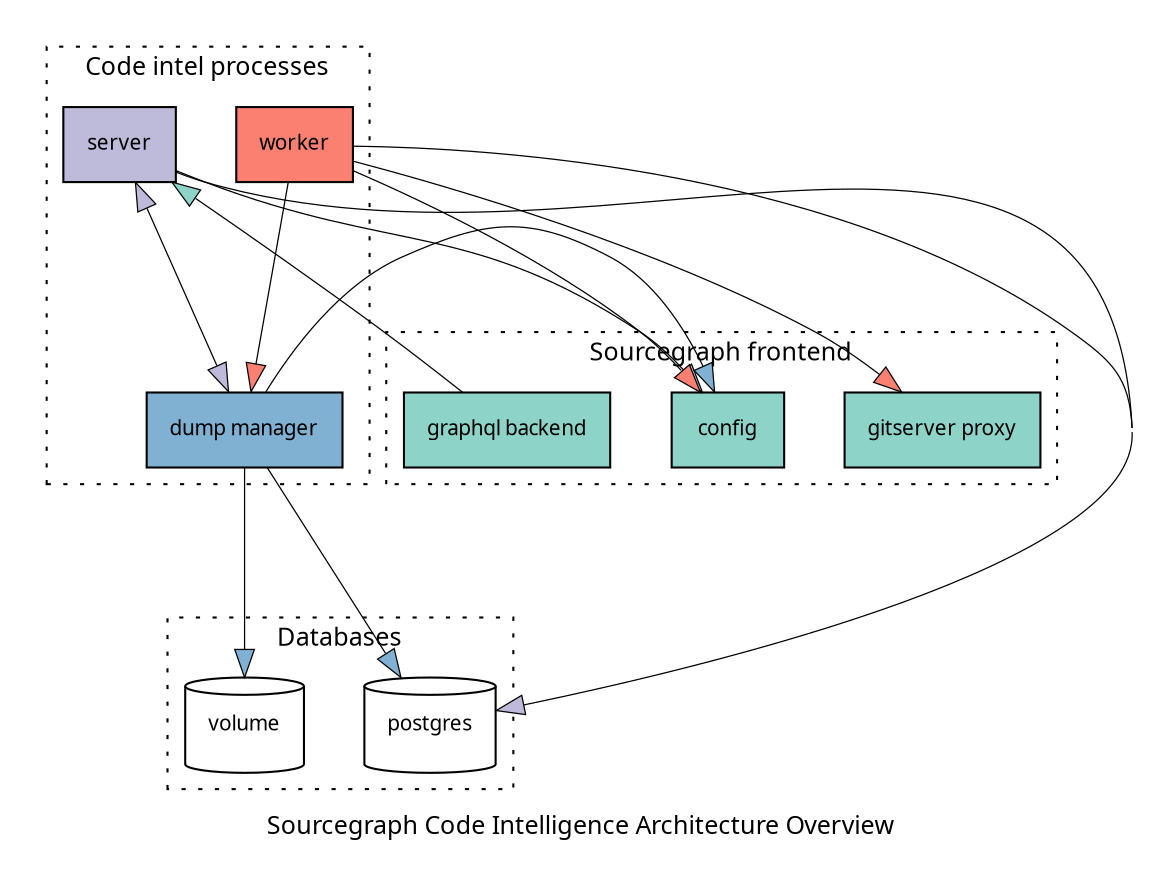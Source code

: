 digraph architecture {
    label="Sourcegraph Code Intelligence Architecture Overview"
    rankdir=TD
    ratio=fill
    concentrate=true
    ranksep=1.4
    nodesep=0.4
    stylesheet="/assets/architecture.css"

    graph [
        fontname="Iosevka"
        fontsize=12
        pad=0.2
    ]

    node [
        colorscheme="set312"
        style="filled"
        fillcolor="white"
        shape="rectangle"
        fontname="Iosevka"
        fontsize=10
        margin=0.15
        target="_blank"
    ]

    edge [
        colorscheme="set312"
        penwidth=0.6
        arrowtail=invis
        arrowsize=1.35
    ]

    subgraph cluster_frontend {
        label="Sourcegraph frontend"
        rank="same"
        graph [style="dotted"]
        node [fillcolor="1"]

        frontend_graphqlbackend [
            label="graphql backend"
        ]

        frontend_gitserver_proxy [
            label="gitserver proxy"
        ]

        frontend_config [
            label="config"
        ]
    }

    subgraph cluster_services {
        label="Code intel processes"
        rank="same"
        graph [style="dotted"]
        node [fillcolor="2"]

        lsif_server [
            label="server"
            fillcolor="3"
            URL="https://github.com/sourcegraph/sourcegraph/tree/master/lsif/src/server"
        ]
        lsif_worker [
            label="worker"
            fillcolor="4"
            URL="https://github.com/sourcegraph/sourcegraph/tree/master/lsif/src/worker"
        ]
        lsif_dump_manager [
            label="dump manager"
            fillcolor="5"
            URL="https://github.com/sourcegraph/sourcegraph/tree/master/lsif/src/dump-manager"
        ]
    }

    subgraph cluster_databases {
        label="Databases"
        rank="same"
        graph [style="dotted"]
        node [shape="cylinder"]

        postgres [label="postgres"]
        volume [label="volume"]
    }

    frontend_graphqlbackend -> {
        lsif_server
    } [
        fillcolor="1"
    ]

    lsif_server -> {
        lsif_dump_manager,
        postgres,
        frontend_config
    } [
        fillcolor="3"
    ]

    lsif_worker -> {
        lsif_dump_manager,
        postgres,
        frontend_gitserver_proxy,
        frontend_config
    } [
        fillcolor="4"
    ]

    lsif_dump_manager -> {
        lsif_server,
        volume,
        postgres,
        frontend_config
    } [
        fillcolor="5"
    ]
}
